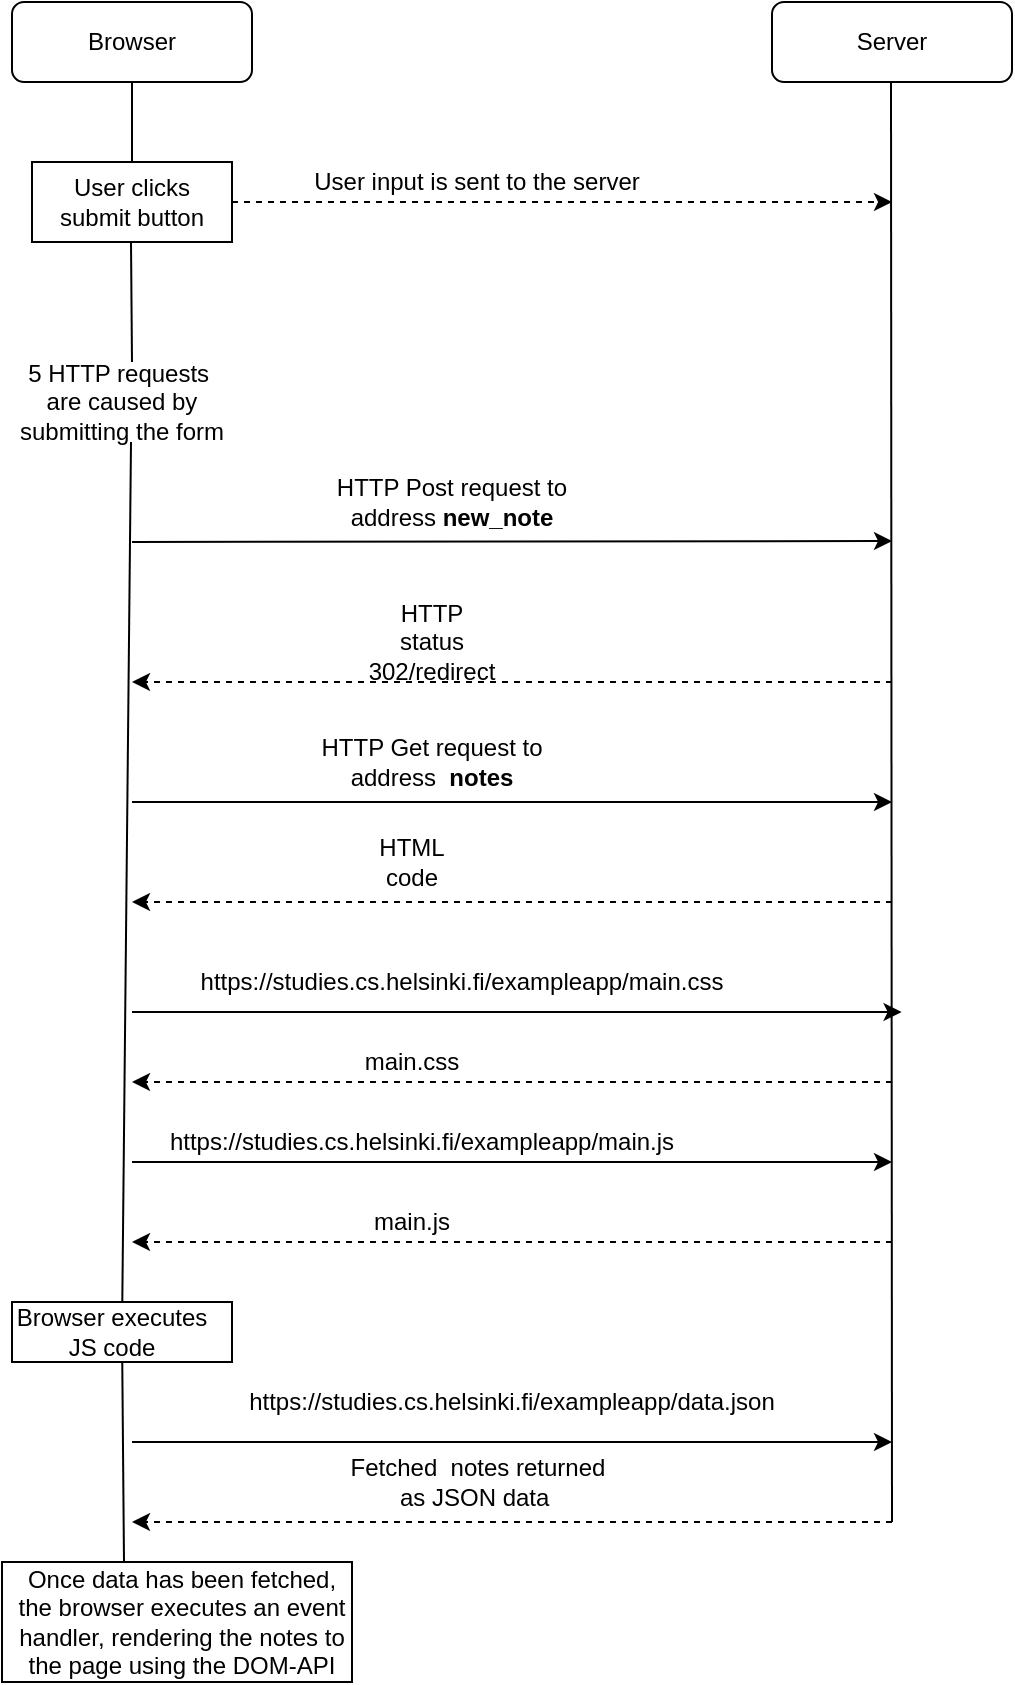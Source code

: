<mxfile version="13.6.9" type="device"><diagram id="C5RBs43oDa-KdzZeNtuy" name="Page-1"><mxGraphModel dx="568" dy="563" grid="1" gridSize="10" guides="1" tooltips="1" connect="1" arrows="1" fold="1" page="1" pageScale="1" pageWidth="827" pageHeight="1169" math="0" shadow="0"><root><mxCell id="WIyWlLk6GJQsqaUBKTNV-0"/><mxCell id="WIyWlLk6GJQsqaUBKTNV-1" parent="WIyWlLk6GJQsqaUBKTNV-0"/><mxCell id="WIyWlLk6GJQsqaUBKTNV-3" value="Browser" style="rounded=1;whiteSpace=wrap;html=1;fontSize=12;glass=0;strokeWidth=1;shadow=0;" parent="WIyWlLk6GJQsqaUBKTNV-1" vertex="1"><mxGeometry x="80" y="80" width="120" height="40" as="geometry"/></mxCell><mxCell id="ekcKHJAH1CoH5Mh5bnwl-0" value="Server" style="rounded=1;whiteSpace=wrap;html=1;fontSize=12;glass=0;strokeWidth=1;shadow=0;" vertex="1" parent="WIyWlLk6GJQsqaUBKTNV-1"><mxGeometry x="460" y="80" width="120" height="40" as="geometry"/></mxCell><mxCell id="ekcKHJAH1CoH5Mh5bnwl-2" value="" style="endArrow=none;html=1;" edge="1" parent="WIyWlLk6GJQsqaUBKTNV-1"><mxGeometry width="50" height="50" relative="1" as="geometry"><mxPoint x="140" y="160" as="sourcePoint"/><mxPoint x="140" y="120" as="targetPoint"/></mxGeometry></mxCell><mxCell id="ekcKHJAH1CoH5Mh5bnwl-6" value="" style="rounded=0;whiteSpace=wrap;html=1;" vertex="1" parent="WIyWlLk6GJQsqaUBKTNV-1"><mxGeometry x="90" y="160" width="100" height="40" as="geometry"/></mxCell><mxCell id="ekcKHJAH1CoH5Mh5bnwl-7" value="User clicks submit button" style="text;html=1;strokeColor=none;fillColor=none;align=center;verticalAlign=middle;whiteSpace=wrap;rounded=0;" vertex="1" parent="WIyWlLk6GJQsqaUBKTNV-1"><mxGeometry x="100" y="170" width="80" height="20" as="geometry"/></mxCell><mxCell id="ekcKHJAH1CoH5Mh5bnwl-8" value="" style="endArrow=none;html=1;" edge="1" parent="WIyWlLk6GJQsqaUBKTNV-1"><mxGeometry width="50" height="50" relative="1" as="geometry"><mxPoint x="140" y="260" as="sourcePoint"/><mxPoint x="139.5" y="200" as="targetPoint"/></mxGeometry></mxCell><mxCell id="ekcKHJAH1CoH5Mh5bnwl-9" value="" style="endArrow=classic;html=1;" edge="1" parent="WIyWlLk6GJQsqaUBKTNV-1"><mxGeometry width="50" height="50" relative="1" as="geometry"><mxPoint x="140" y="350" as="sourcePoint"/><mxPoint x="520" y="349.5" as="targetPoint"/></mxGeometry></mxCell><mxCell id="ekcKHJAH1CoH5Mh5bnwl-10" value="User input is sent to the server" style="text;html=1;strokeColor=none;fillColor=none;align=center;verticalAlign=middle;whiteSpace=wrap;rounded=0;" vertex="1" parent="WIyWlLk6GJQsqaUBKTNV-1"><mxGeometry x="220" y="160" width="185" height="20" as="geometry"/></mxCell><mxCell id="ekcKHJAH1CoH5Mh5bnwl-12" value="5 HTTP requests&amp;nbsp;&lt;br&gt;are caused by submitting the form" style="text;html=1;strokeColor=none;fillColor=none;align=center;verticalAlign=middle;whiteSpace=wrap;rounded=0;" vertex="1" parent="WIyWlLk6GJQsqaUBKTNV-1"><mxGeometry x="80" y="270" width="110" height="20" as="geometry"/></mxCell><mxCell id="ekcKHJAH1CoH5Mh5bnwl-14" value="" style="endArrow=none;html=1;" edge="1" parent="WIyWlLk6GJQsqaUBKTNV-1"><mxGeometry width="50" height="50" relative="1" as="geometry"><mxPoint x="520" y="840" as="sourcePoint"/><mxPoint x="519.5" y="120" as="targetPoint"/></mxGeometry></mxCell><mxCell id="ekcKHJAH1CoH5Mh5bnwl-18" value="" style="endArrow=none;html=1;" edge="1" parent="WIyWlLk6GJQsqaUBKTNV-1" source="ekcKHJAH1CoH5Mh5bnwl-47"><mxGeometry width="50" height="50" relative="1" as="geometry"><mxPoint x="140" y="830" as="sourcePoint"/><mxPoint x="139.5" y="300" as="targetPoint"/></mxGeometry></mxCell><mxCell id="ekcKHJAH1CoH5Mh5bnwl-22" value="" style="endArrow=classic;html=1;dashed=1;" edge="1" parent="WIyWlLk6GJQsqaUBKTNV-1"><mxGeometry width="50" height="50" relative="1" as="geometry"><mxPoint x="520" y="420" as="sourcePoint"/><mxPoint x="140" y="420" as="targetPoint"/></mxGeometry></mxCell><mxCell id="ekcKHJAH1CoH5Mh5bnwl-23" value="HTTP status 302/redirect" style="text;html=1;strokeColor=none;fillColor=none;align=center;verticalAlign=middle;whiteSpace=wrap;rounded=0;" vertex="1" parent="WIyWlLk6GJQsqaUBKTNV-1"><mxGeometry x="270" y="390" width="40" height="20" as="geometry"/></mxCell><mxCell id="ekcKHJAH1CoH5Mh5bnwl-24" value="HTTP Post request to address &lt;b&gt;new_note&lt;/b&gt;" style="text;html=1;strokeColor=none;fillColor=none;align=center;verticalAlign=middle;whiteSpace=wrap;rounded=0;" vertex="1" parent="WIyWlLk6GJQsqaUBKTNV-1"><mxGeometry x="220" y="320" width="160" height="20" as="geometry"/></mxCell><mxCell id="ekcKHJAH1CoH5Mh5bnwl-26" value="" style="endArrow=classic;html=1;dashed=1;exitX=1;exitY=0.5;exitDx=0;exitDy=0;" edge="1" parent="WIyWlLk6GJQsqaUBKTNV-1" source="ekcKHJAH1CoH5Mh5bnwl-6"><mxGeometry width="50" height="50" relative="1" as="geometry"><mxPoint x="250" y="180" as="sourcePoint"/><mxPoint x="520" y="180" as="targetPoint"/></mxGeometry></mxCell><mxCell id="ekcKHJAH1CoH5Mh5bnwl-27" value="" style="endArrow=classic;html=1;" edge="1" parent="WIyWlLk6GJQsqaUBKTNV-1"><mxGeometry width="50" height="50" relative="1" as="geometry"><mxPoint x="140" y="480" as="sourcePoint"/><mxPoint x="520" y="480" as="targetPoint"/></mxGeometry></mxCell><mxCell id="ekcKHJAH1CoH5Mh5bnwl-28" value="HTTP Get request to address&amp;nbsp; &lt;b&gt;notes&lt;/b&gt;" style="text;html=1;strokeColor=none;fillColor=none;align=center;verticalAlign=middle;whiteSpace=wrap;rounded=0;" vertex="1" parent="WIyWlLk6GJQsqaUBKTNV-1"><mxGeometry x="230" y="450" width="120" height="20" as="geometry"/></mxCell><mxCell id="ekcKHJAH1CoH5Mh5bnwl-29" value="" style="endArrow=classic;html=1;dashed=1;" edge="1" parent="WIyWlLk6GJQsqaUBKTNV-1"><mxGeometry width="50" height="50" relative="1" as="geometry"><mxPoint x="520" y="530" as="sourcePoint"/><mxPoint x="140" y="530" as="targetPoint"/></mxGeometry></mxCell><mxCell id="ekcKHJAH1CoH5Mh5bnwl-30" value="HTML code" style="text;html=1;strokeColor=none;fillColor=none;align=center;verticalAlign=middle;whiteSpace=wrap;rounded=0;" vertex="1" parent="WIyWlLk6GJQsqaUBKTNV-1"><mxGeometry x="260" y="500" width="40" height="20" as="geometry"/></mxCell><mxCell id="ekcKHJAH1CoH5Mh5bnwl-31" value="" style="endArrow=classic;html=1;" edge="1" parent="WIyWlLk6GJQsqaUBKTNV-1"><mxGeometry width="50" height="50" relative="1" as="geometry"><mxPoint x="140" y="585" as="sourcePoint"/><mxPoint x="524.8" y="585" as="targetPoint"/></mxGeometry></mxCell><mxCell id="ekcKHJAH1CoH5Mh5bnwl-32" value="https://studies.cs.helsinki.fi/exampleapp/main.css" style="text;html=1;strokeColor=none;fillColor=none;align=center;verticalAlign=middle;whiteSpace=wrap;rounded=0;" vertex="1" parent="WIyWlLk6GJQsqaUBKTNV-1"><mxGeometry x="230" y="560" width="150" height="20" as="geometry"/></mxCell><mxCell id="ekcKHJAH1CoH5Mh5bnwl-33" value="" style="endArrow=classic;html=1;dashed=1;" edge="1" parent="WIyWlLk6GJQsqaUBKTNV-1"><mxGeometry width="50" height="50" relative="1" as="geometry"><mxPoint x="520" y="620" as="sourcePoint"/><mxPoint x="140" y="620" as="targetPoint"/></mxGeometry></mxCell><mxCell id="ekcKHJAH1CoH5Mh5bnwl-35" value="main.css" style="text;html=1;strokeColor=none;fillColor=none;align=center;verticalAlign=middle;whiteSpace=wrap;rounded=0;" vertex="1" parent="WIyWlLk6GJQsqaUBKTNV-1"><mxGeometry x="260" y="600" width="40" height="20" as="geometry"/></mxCell><mxCell id="ekcKHJAH1CoH5Mh5bnwl-36" value="" style="endArrow=classic;html=1;" edge="1" parent="WIyWlLk6GJQsqaUBKTNV-1"><mxGeometry width="50" height="50" relative="1" as="geometry"><mxPoint x="140" y="660" as="sourcePoint"/><mxPoint x="520" y="660" as="targetPoint"/></mxGeometry></mxCell><mxCell id="ekcKHJAH1CoH5Mh5bnwl-37" value="https://studies.cs.helsinki.fi/exampleapp/main.js" style="text;html=1;strokeColor=none;fillColor=none;align=center;verticalAlign=middle;whiteSpace=wrap;rounded=0;" vertex="1" parent="WIyWlLk6GJQsqaUBKTNV-1"><mxGeometry x="250" y="640" width="70" height="20" as="geometry"/></mxCell><mxCell id="ekcKHJAH1CoH5Mh5bnwl-38" value="" style="endArrow=classic;html=1;dashed=1;" edge="1" parent="WIyWlLk6GJQsqaUBKTNV-1"><mxGeometry width="50" height="50" relative="1" as="geometry"><mxPoint x="520" y="700" as="sourcePoint"/><mxPoint x="140" y="700" as="targetPoint"/></mxGeometry></mxCell><mxCell id="ekcKHJAH1CoH5Mh5bnwl-39" value="main.js" style="text;html=1;strokeColor=none;fillColor=none;align=center;verticalAlign=middle;whiteSpace=wrap;rounded=0;" vertex="1" parent="WIyWlLk6GJQsqaUBKTNV-1"><mxGeometry x="260" y="680" width="40" height="20" as="geometry"/></mxCell><mxCell id="ekcKHJAH1CoH5Mh5bnwl-40" value="" style="endArrow=classic;html=1;" edge="1" parent="WIyWlLk6GJQsqaUBKTNV-1"><mxGeometry width="50" height="50" relative="1" as="geometry"><mxPoint x="140" y="800" as="sourcePoint"/><mxPoint x="520" y="800" as="targetPoint"/></mxGeometry></mxCell><mxCell id="ekcKHJAH1CoH5Mh5bnwl-41" value="https://studies.cs.helsinki.fi/exampleapp/data.json" style="text;html=1;strokeColor=none;fillColor=none;align=center;verticalAlign=middle;whiteSpace=wrap;rounded=0;" vertex="1" parent="WIyWlLk6GJQsqaUBKTNV-1"><mxGeometry x="310" y="770" width="40" height="20" as="geometry"/></mxCell><mxCell id="ekcKHJAH1CoH5Mh5bnwl-44" value="" style="endArrow=classic;html=1;dashed=1;" edge="1" parent="WIyWlLk6GJQsqaUBKTNV-1"><mxGeometry width="50" height="50" relative="1" as="geometry"><mxPoint x="520" y="840" as="sourcePoint"/><mxPoint x="140" y="840" as="targetPoint"/></mxGeometry></mxCell><mxCell id="ekcKHJAH1CoH5Mh5bnwl-45" value="Fetched&amp;nbsp; notes returned as JSON data&amp;nbsp;" style="text;html=1;strokeColor=none;fillColor=none;align=center;verticalAlign=middle;whiteSpace=wrap;rounded=0;" vertex="1" parent="WIyWlLk6GJQsqaUBKTNV-1"><mxGeometry x="242.5" y="810" width="140" height="20" as="geometry"/></mxCell><mxCell id="ekcKHJAH1CoH5Mh5bnwl-47" value="" style="rounded=0;whiteSpace=wrap;html=1;" vertex="1" parent="WIyWlLk6GJQsqaUBKTNV-1"><mxGeometry x="80" y="730" width="110" height="30" as="geometry"/></mxCell><mxCell id="ekcKHJAH1CoH5Mh5bnwl-48" value="" style="endArrow=none;html=1;" edge="1" parent="WIyWlLk6GJQsqaUBKTNV-1" target="ekcKHJAH1CoH5Mh5bnwl-47"><mxGeometry width="50" height="50" relative="1" as="geometry"><mxPoint x="136" y="860" as="sourcePoint"/><mxPoint x="139.5" y="300" as="targetPoint"/></mxGeometry></mxCell><mxCell id="ekcKHJAH1CoH5Mh5bnwl-50" value="Browser executes JS code" style="text;html=1;strokeColor=none;fillColor=none;align=center;verticalAlign=middle;whiteSpace=wrap;rounded=0;" vertex="1" parent="WIyWlLk6GJQsqaUBKTNV-1"><mxGeometry x="80" y="735" width="100" height="20" as="geometry"/></mxCell><mxCell id="ekcKHJAH1CoH5Mh5bnwl-51" value="" style="rounded=0;whiteSpace=wrap;html=1;" vertex="1" parent="WIyWlLk6GJQsqaUBKTNV-1"><mxGeometry x="75" y="860" width="175" height="60" as="geometry"/></mxCell><mxCell id="ekcKHJAH1CoH5Mh5bnwl-52" value="Once data has been fetched, the browser executes an event handler, rendering the notes to the page using the DOM-API" style="text;html=1;strokeColor=none;fillColor=none;align=center;verticalAlign=middle;whiteSpace=wrap;rounded=0;" vertex="1" parent="WIyWlLk6GJQsqaUBKTNV-1"><mxGeometry x="80" y="870" width="170" height="40" as="geometry"/></mxCell></root></mxGraphModel></diagram></mxfile>